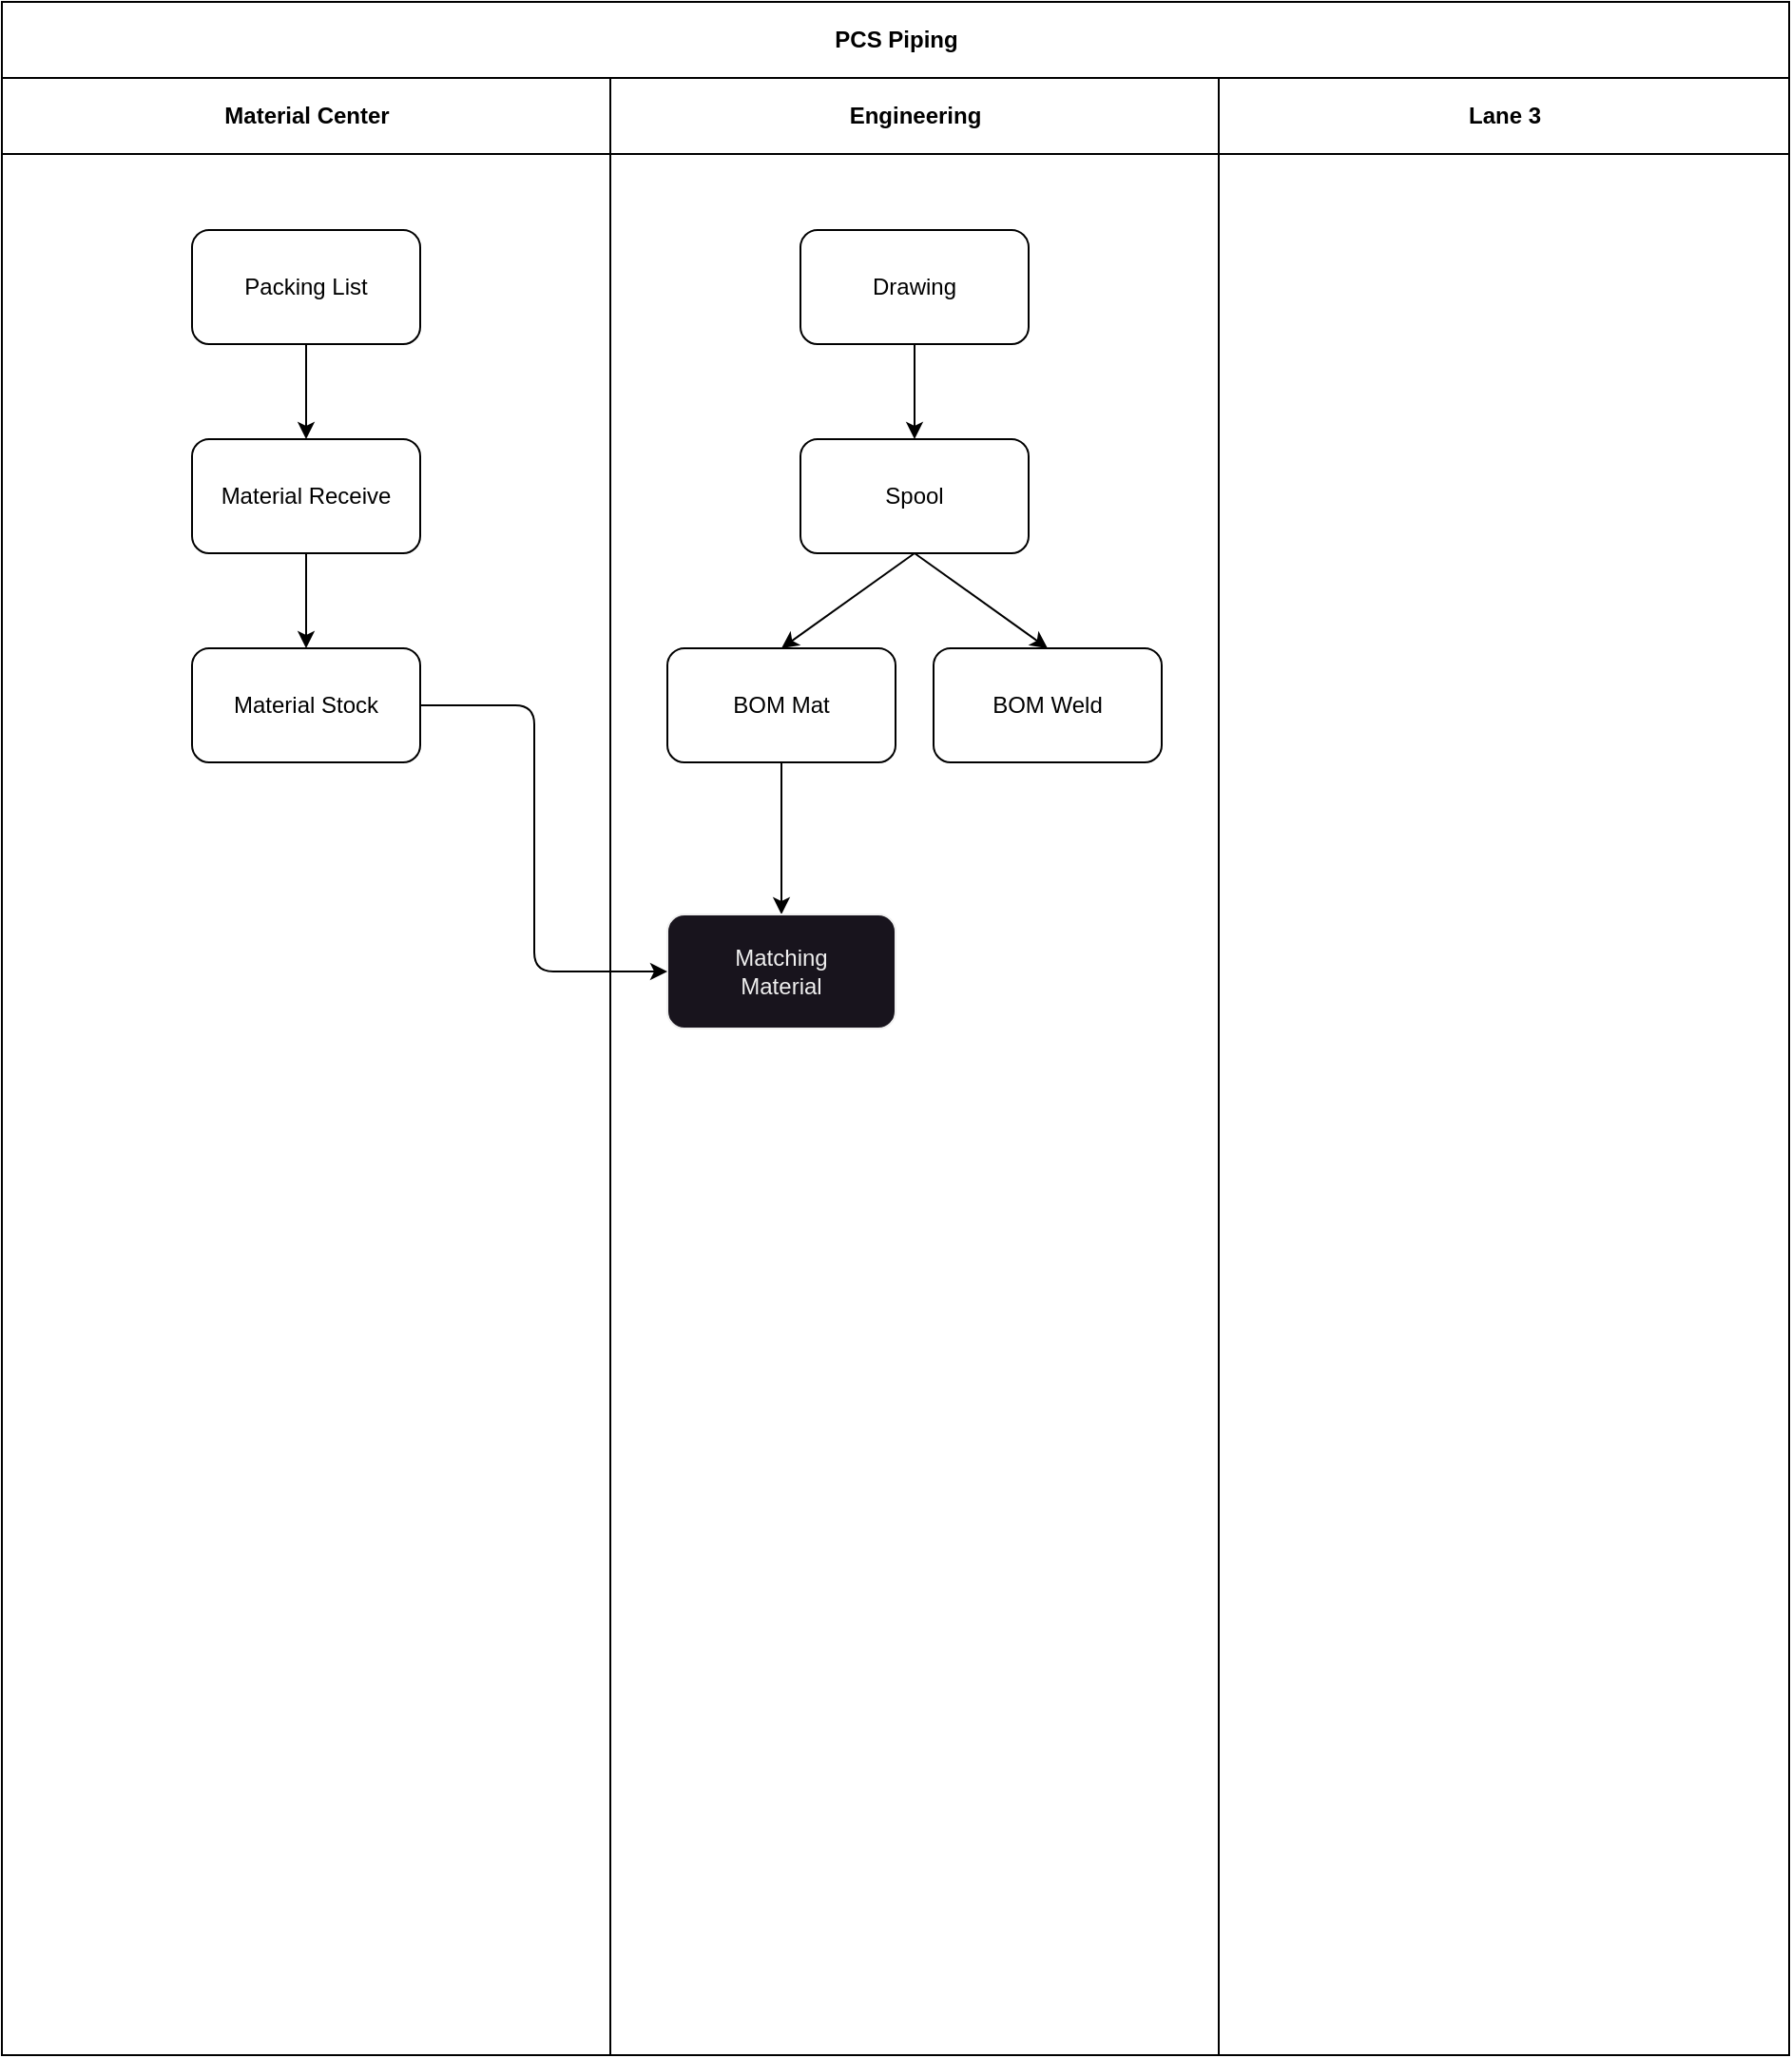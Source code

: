 <mxfile>
    <diagram id="pl-FxzCDvtGJDBXuIbYB" name="Page-1">
        <mxGraphModel dx="965" dy="784" grid="1" gridSize="10" guides="1" tooltips="1" connect="1" arrows="1" fold="1" page="1" pageScale="1" pageWidth="1654" pageHeight="1169" math="0" shadow="0">
            <root>
                <mxCell id="0"/>
                <mxCell id="1" style="locked=1;" parent="0"/>
                <mxCell id="34" value="Section" style="locked=1;" parent="0"/>
                <mxCell id="35" value="PCS Piping" style="swimlane;childLayout=stackLayout;resizeParent=1;resizeParentMax=0;startSize=40;html=1;" parent="34" vertex="1">
                    <mxGeometry x="40" y="40" width="940" height="1080" as="geometry"/>
                </mxCell>
                <mxCell id="36" value="Material Center" style="swimlane;startSize=40;html=1;" parent="35" vertex="1">
                    <mxGeometry y="40" width="320" height="1040" as="geometry"/>
                </mxCell>
                <mxCell id="37" value="Engineering" style="swimlane;startSize=40;html=1;" parent="35" vertex="1">
                    <mxGeometry x="320" y="40" width="320" height="1040" as="geometry"/>
                </mxCell>
                <mxCell id="38" value="Lane 3" style="swimlane;startSize=40;html=1;" parent="35" vertex="1">
                    <mxGeometry x="640" y="40" width="300" height="1040" as="geometry"/>
                </mxCell>
                <mxCell id="39" value="Material" style="" parent="0"/>
                <mxCell id="42" style="edgeStyle=none;html=1;exitX=0.5;exitY=1;exitDx=0;exitDy=0;entryX=0.5;entryY=0;entryDx=0;entryDy=0;" parent="39" source="40" target="41" edge="1">
                    <mxGeometry relative="1" as="geometry"/>
                </mxCell>
                <mxCell id="40" value="Packing List" style="rounded=1;whiteSpace=wrap;html=1;" parent="39" vertex="1">
                    <mxGeometry x="140" y="160" width="120" height="60" as="geometry"/>
                </mxCell>
                <mxCell id="44" style="edgeStyle=none;html=1;exitX=0.5;exitY=1;exitDx=0;exitDy=0;entryX=0.5;entryY=0;entryDx=0;entryDy=0;" parent="39" source="41" target="43" edge="1">
                    <mxGeometry relative="1" as="geometry"/>
                </mxCell>
                <mxCell id="41" value="Material Receive" style="rounded=1;whiteSpace=wrap;html=1;" parent="39" vertex="1">
                    <mxGeometry x="140" y="270" width="120" height="60" as="geometry"/>
                </mxCell>
                <mxCell id="43" value="Material Stock" style="rounded=1;whiteSpace=wrap;html=1;" parent="39" vertex="1">
                    <mxGeometry x="140" y="380" width="120" height="60" as="geometry"/>
                </mxCell>
                <mxCell id="45" value="Engineering" style="" parent="0"/>
                <mxCell id="57" style="edgeStyle=none;sketch=0;html=1;exitX=0.5;exitY=1;exitDx=0;exitDy=0;entryX=0.5;entryY=0;entryDx=0;entryDy=0;shadow=0;" parent="45" source="52" target="56" edge="1">
                    <mxGeometry relative="1" as="geometry"/>
                </mxCell>
                <mxCell id="52" value="Drawing" style="rounded=1;whiteSpace=wrap;html=1;" parent="45" vertex="1">
                    <mxGeometry x="460" y="160" width="120" height="60" as="geometry"/>
                </mxCell>
                <mxCell id="66" value="" style="edgeStyle=none;html=1;" edge="1" parent="45" source="53" target="65">
                    <mxGeometry relative="1" as="geometry"/>
                </mxCell>
                <mxCell id="53" value="BOM Mat" style="rounded=1;whiteSpace=wrap;html=1;" parent="45" vertex="1">
                    <mxGeometry x="390" y="380" width="120" height="60" as="geometry"/>
                </mxCell>
                <mxCell id="54" value="BOM Weld" style="rounded=1;whiteSpace=wrap;html=1;" parent="45" vertex="1">
                    <mxGeometry x="530" y="380" width="120" height="60" as="geometry"/>
                </mxCell>
                <mxCell id="58" style="edgeStyle=none;sketch=0;html=1;exitX=0.5;exitY=1;exitDx=0;exitDy=0;entryX=0.5;entryY=0;entryDx=0;entryDy=0;shadow=0;" parent="45" source="56" target="53" edge="1">
                    <mxGeometry relative="1" as="geometry"/>
                </mxCell>
                <mxCell id="59" style="edgeStyle=none;sketch=0;html=1;exitX=0.5;exitY=1;exitDx=0;exitDy=0;entryX=0.5;entryY=0;entryDx=0;entryDy=0;shadow=0;" parent="45" source="56" target="54" edge="1">
                    <mxGeometry relative="1" as="geometry"/>
                </mxCell>
                <mxCell id="56" value="Spool" style="rounded=1;whiteSpace=wrap;html=1;" parent="45" vertex="1">
                    <mxGeometry x="460" y="270" width="120" height="60" as="geometry"/>
                </mxCell>
                <mxCell id="65" value="Matching&lt;br&gt;Material" style="rounded=1;whiteSpace=wrap;html=1;fillColor=rgb(24, 20, 29);strokeColor=rgb(240, 240, 240);fontColor=rgb(240, 240, 240);" vertex="1" parent="45">
                    <mxGeometry x="390" y="520" width="120" height="60" as="geometry"/>
                </mxCell>
                <mxCell id="67" style="edgeStyle=none;html=1;exitX=1;exitY=0.5;exitDx=0;exitDy=0;entryX=0;entryY=0.5;entryDx=0;entryDy=0;" edge="1" parent="45" source="43" target="65">
                    <mxGeometry relative="1" as="geometry">
                        <Array as="points">
                            <mxPoint x="320" y="410"/>
                            <mxPoint x="320" y="550"/>
                        </Array>
                    </mxGeometry>
                </mxCell>
            </root>
        </mxGraphModel>
    </diagram>
</mxfile>